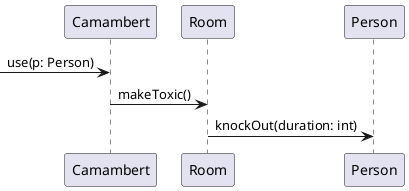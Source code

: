 @startuml camambert-sequence

 -> Camambert: use(p: Person)
    Camambert -> Room: makeToxic()
    Room -> Person: knockOut(duration: int)
	
@enduml